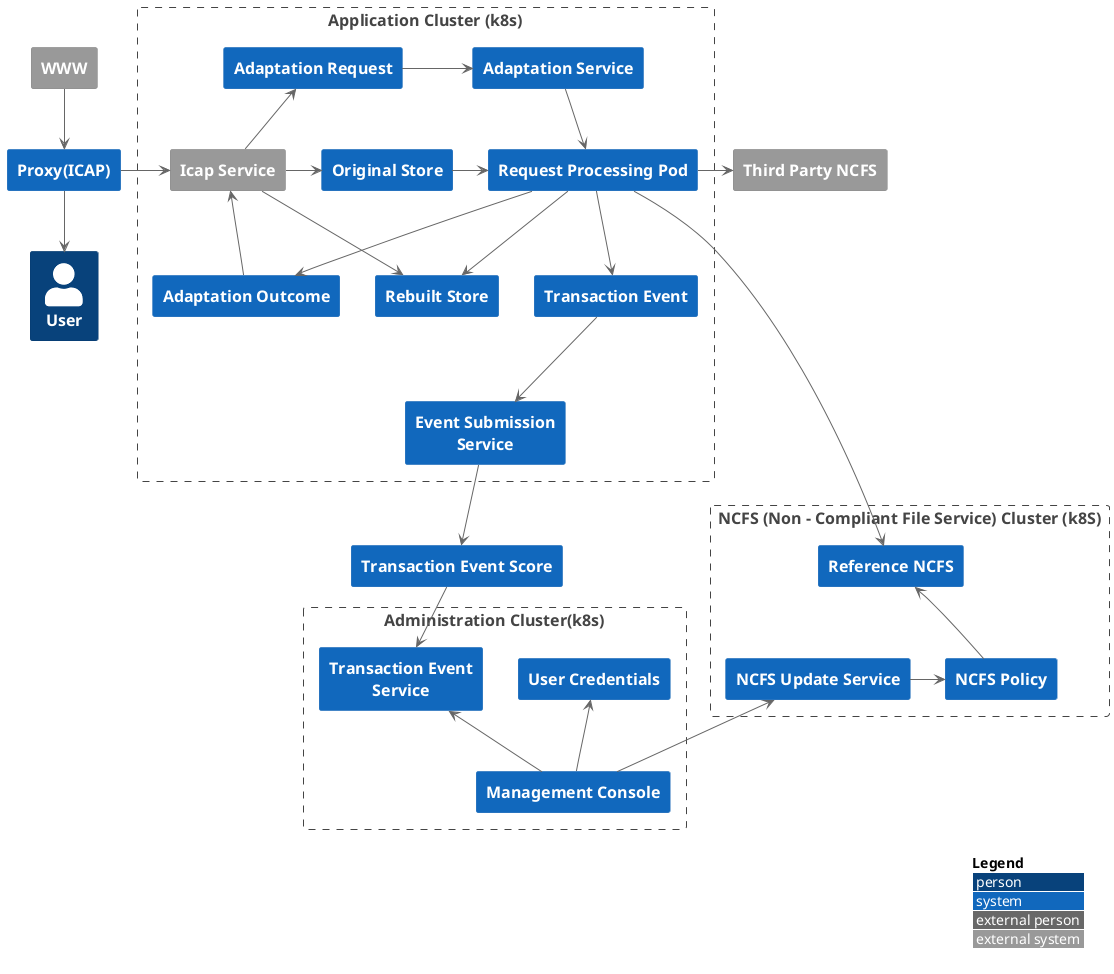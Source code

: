 @startuml
!include  <C4/C4_Context.puml>

!include <office/Users/user.puml>

LAYOUT_WITH_LEGEND()


System_Ext(www,                     "WWW")

System_Ext(third_party,             "Third Party NCFS")

System(proxy_icap,                  "Proxy(ICAP)")

Person(user,                        "User")

System(transaction_event_score,     "Transaction Event Score")

www                                 -down->  proxy_icap

proxy_icap                          -down->  user


Boundary(cluster_application,       "Application Cluster (k8s)"){

System_Ext(icap_service,            "Icap Service")

System(original_store,              "Original Store")

System(rebuilt_store,               "Rebuilt Store")

System(adaptation_request,          "Adaptation Request")

System(adaptation_outcome,          "Adaptation Outcome")

System(adaptation_service,          "Adaptation Service")

System(request_processing_pod,      "Request Processing Pod")

System(transaction_event,           "Transaction Event")

System(event_submission_service,    "Event Submission Service")


proxy_icap         	                -right-> 	icap_service

adaptation_outcome 	                -up-> 		icap_service

adaptation_request	                -right->	adaptation_service

adaptation_service	                -down->	  request_processing_pod

icap_service		                    -right->	original_store

icap_service		                    -down->		rebuilt_store

icap_service		                    -up->		  adaptation_request

original_store		                 -right->	  request_processing_pod

request_processing_pod             ->		      adaptation_outcome

request_processing_pod             ->		      rebuilt_store

request_processing_pod             -down->		transaction_event

transaction_event	                 -down->		event_submission_service

event_submission_service           -down->    transaction_event_score

request_processing_pod             ->		      third_party

}


Boundary(administration,          "Administration Cluster(k8s)"){

System(transaction_event_service, "Transaction Event Service")

System(user_credentials,          "User Credentials")

System(management_console,        "Management Console")

transaction_event_score           -down->  transaction_event_service

management_console                -up->    transaction_event_service

management_console                -up->    user_credentials

}


Boundary(ncfs,                    "NCFS (Non - Compliant File Service) Cluster (k8S)"){

System(reference_ncfs,            "Reference NCFS")

System(ncfs_update_service,       "NCFS Update Service")

System(ncfs_policy,               "NCFS Policy")

ncfs_update_service               ->        ncfs_policy

ncfs_policy                       -up->     reference_ncfs

management_console                -up->     ncfs_update_service

request_processing_pod            -down->		reference_ncfs

}

@enduml
